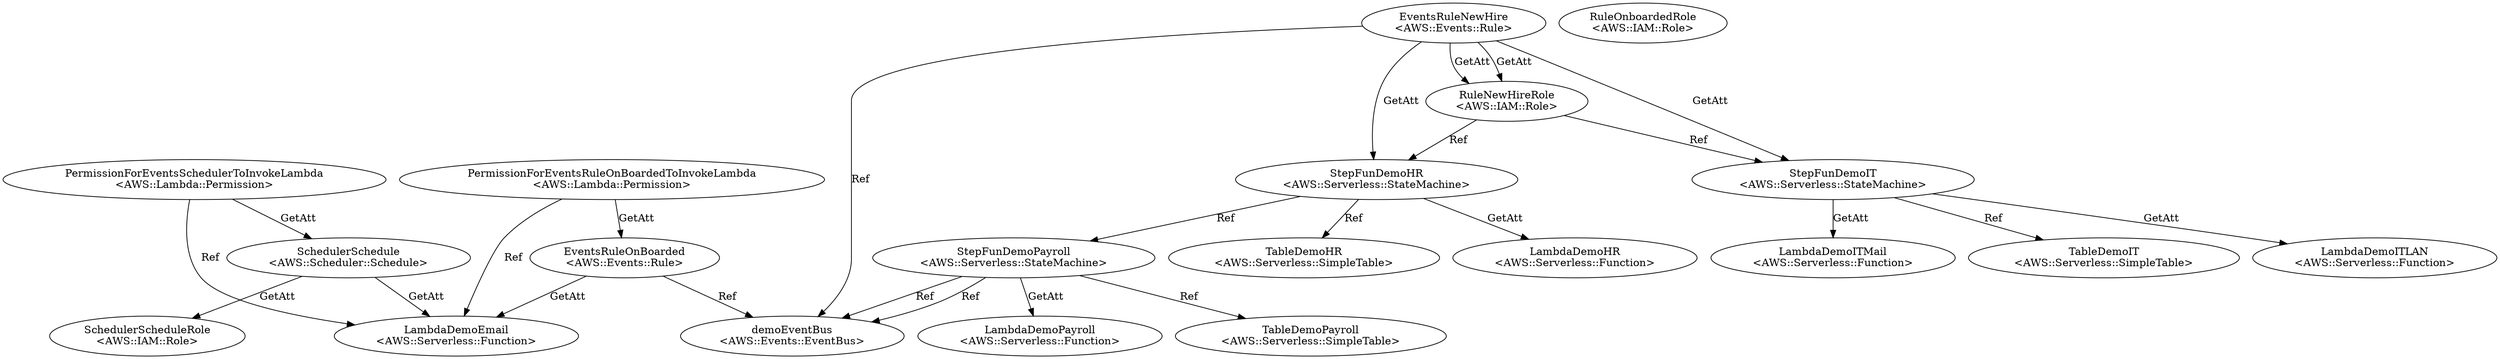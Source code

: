 digraph "template" {
demoEventBus [color=black, label="demoEventBus\n<AWS::Events::EventBus>", shape=ellipse, type=Resource];
RuleNewHireRole [color=black, label="RuleNewHireRole\n<AWS::IAM::Role>", shape=ellipse, type=Resource];
RuleOnboardedRole [color=black, label="RuleOnboardedRole\n<AWS::IAM::Role>", shape=ellipse, type=Resource];
SchedulerScheduleRole [color=black, label="SchedulerScheduleRole\n<AWS::IAM::Role>", shape=ellipse, type=Resource];
EventsRuleNewHire [color=black, label="EventsRuleNewHire\n<AWS::Events::Rule>", shape=ellipse, type=Resource];
EventsRuleOnBoarded [color=black, label="EventsRuleOnBoarded\n<AWS::Events::Rule>", shape=ellipse, type=Resource];
PermissionForEventsRuleOnBoardedToInvokeLambda [color=black, label="PermissionForEventsRuleOnBoardedToInvokeLambda\n<AWS::Lambda::Permission>", shape=ellipse, type=Resource];
SchedulerSchedule [color=black, label="SchedulerSchedule\n<AWS::Scheduler::Schedule>", shape=ellipse, type=Resource];
PermissionForEventsSchedulerToInvokeLambda [color=black, label="PermissionForEventsSchedulerToInvokeLambda\n<AWS::Lambda::Permission>", shape=ellipse, type=Resource];
LambdaDemoITLAN [color=black, label="LambdaDemoITLAN\n<AWS::Serverless::Function>", shape=ellipse, type=Resource];
LambdaDemoITMail [color=black, label="LambdaDemoITMail\n<AWS::Serverless::Function>", shape=ellipse, type=Resource];
LambdaDemoHR [color=black, label="LambdaDemoHR\n<AWS::Serverless::Function>", shape=ellipse, type=Resource];
LambdaDemoPayroll [color=black, label="LambdaDemoPayroll\n<AWS::Serverless::Function>", shape=ellipse, type=Resource];
LambdaDemoEmail [color=black, label="LambdaDemoEmail\n<AWS::Serverless::Function>", shape=ellipse, type=Resource];
StepFunDemoIT [color=black, label="StepFunDemoIT\n<AWS::Serverless::StateMachine>", shape=ellipse, type=Resource];
StepFunDemoHR [color=black, label="StepFunDemoHR\n<AWS::Serverless::StateMachine>", shape=ellipse, type=Resource];
StepFunDemoPayroll [color=black, label="StepFunDemoPayroll\n<AWS::Serverless::StateMachine>", shape=ellipse, type=Resource];
TableDemoHR [color=black, label="TableDemoHR\n<AWS::Serverless::SimpleTable>", shape=ellipse, type=Resource];
TableDemoPayroll [color=black, label="TableDemoPayroll\n<AWS::Serverless::SimpleTable>", shape=ellipse, type=Resource];
TableDemoIT [color=black, label="TableDemoIT\n<AWS::Serverless::SimpleTable>", shape=ellipse, type=Resource];
RuleNewHireRole -> StepFunDemoHR  [color=black, key=0, label=Ref, source_paths="['Properties', 'Policies', 0, 'PolicyDocument', 'Statement', 0, 'Resource', 0]"];
RuleNewHireRole -> StepFunDemoIT  [color=black, key=0, label=Ref, source_paths="['Properties', 'Policies', 0, 'PolicyDocument', 'Statement', 0, 'Resource', 1]"];
EventsRuleNewHire -> demoEventBus  [color=black, key=0, label=Ref, source_paths="['Properties', 'EventBusName']"];
EventsRuleNewHire -> StepFunDemoHR  [color=black, key=0, label=GetAtt, source_paths="['Properties', 'Targets', 0, 'Arn']"];
EventsRuleNewHire -> RuleNewHireRole  [color=black, key=0, label=GetAtt, source_paths="['Properties', 'Targets', 0, 'RoleArn']"];
EventsRuleNewHire -> RuleNewHireRole  [color=black, key=1, label=GetAtt, source_paths="['Properties', 'Targets', 1, 'RoleArn']"];
EventsRuleNewHire -> StepFunDemoIT  [color=black, key=0, label=GetAtt, source_paths="['Properties', 'Targets', 1, 'Arn']"];
EventsRuleOnBoarded -> demoEventBus  [color=black, key=0, label=Ref, source_paths="['Properties', 'EventBusName']"];
EventsRuleOnBoarded -> LambdaDemoEmail  [color=black, key=0, label=GetAtt, source_paths="['Properties', 'Targets', 0, 'Arn']"];
PermissionForEventsRuleOnBoardedToInvokeLambda -> LambdaDemoEmail  [color=black, key=0, label=Ref, source_paths="['Properties', 'FunctionName']"];
PermissionForEventsRuleOnBoardedToInvokeLambda -> EventsRuleOnBoarded  [color=black, key=0, label=GetAtt, source_paths="['Properties', 'SourceArn']"];
SchedulerSchedule -> LambdaDemoEmail  [color=black, key=0, label=GetAtt, source_paths="['Properties', 'Target', 'Arn']"];
SchedulerSchedule -> SchedulerScheduleRole  [color=black, key=0, label=GetAtt, source_paths="['Properties', 'Target', 'RoleArn']"];
PermissionForEventsSchedulerToInvokeLambda -> LambdaDemoEmail  [color=black, key=0, label=Ref, source_paths="['Properties', 'FunctionName']"];
PermissionForEventsSchedulerToInvokeLambda -> SchedulerSchedule  [color=black, key=0, label=GetAtt, source_paths="['Properties', 'SourceArn']"];
StepFunDemoIT -> TableDemoIT  [color=black, key=0, label=Ref, source_paths="['Properties', 'DefinitionSubstitutions', 'DDBTable']"];
StepFunDemoIT -> LambdaDemoITLAN  [color=black, key=0, label=GetAtt, source_paths="['Properties', 'DefinitionSubstitutions', 'demoFunctionLanArn']"];
StepFunDemoIT -> LambdaDemoITMail  [color=black, key=0, label=GetAtt, source_paths="['Properties', 'DefinitionSubstitutions', 'demoFunctionMailArn']"];
StepFunDemoHR -> TableDemoHR  [color=black, key=0, label=Ref, source_paths="['Properties', 'DefinitionSubstitutions', 'DDBTable']"];
StepFunDemoHR -> StepFunDemoPayroll  [color=black, key=0, label=Ref, source_paths="['Properties', 'DefinitionSubstitutions', 'demoPayrollStepFunctionArn']"];
StepFunDemoHR -> LambdaDemoHR  [color=black, key=0, label=GetAtt, source_paths="['Properties', 'DefinitionSubstitutions', 'demoHRFunctionArn']"];
StepFunDemoPayroll -> TableDemoPayroll  [color=black, key=0, label=Ref, source_paths="['Properties', 'DefinitionSubstitutions', 'DDBTable']"];
StepFunDemoPayroll -> demoEventBus  [color=black, key=0, label=Ref, source_paths="['Properties', 'DefinitionSubstitutions', 'DemoEventBus']"];
StepFunDemoPayroll -> demoEventBus  [color=black, key=1, label=Ref, source_paths="['Properties', 'Policies', 1, 'EventBridgePutEventsPolicy', 'EventBusName']"];
StepFunDemoPayroll -> LambdaDemoPayroll  [color=black, key=0, label=GetAtt, source_paths="['Properties', 'DefinitionSubstitutions', 'demoPayrollFunctionArn']"];
}
